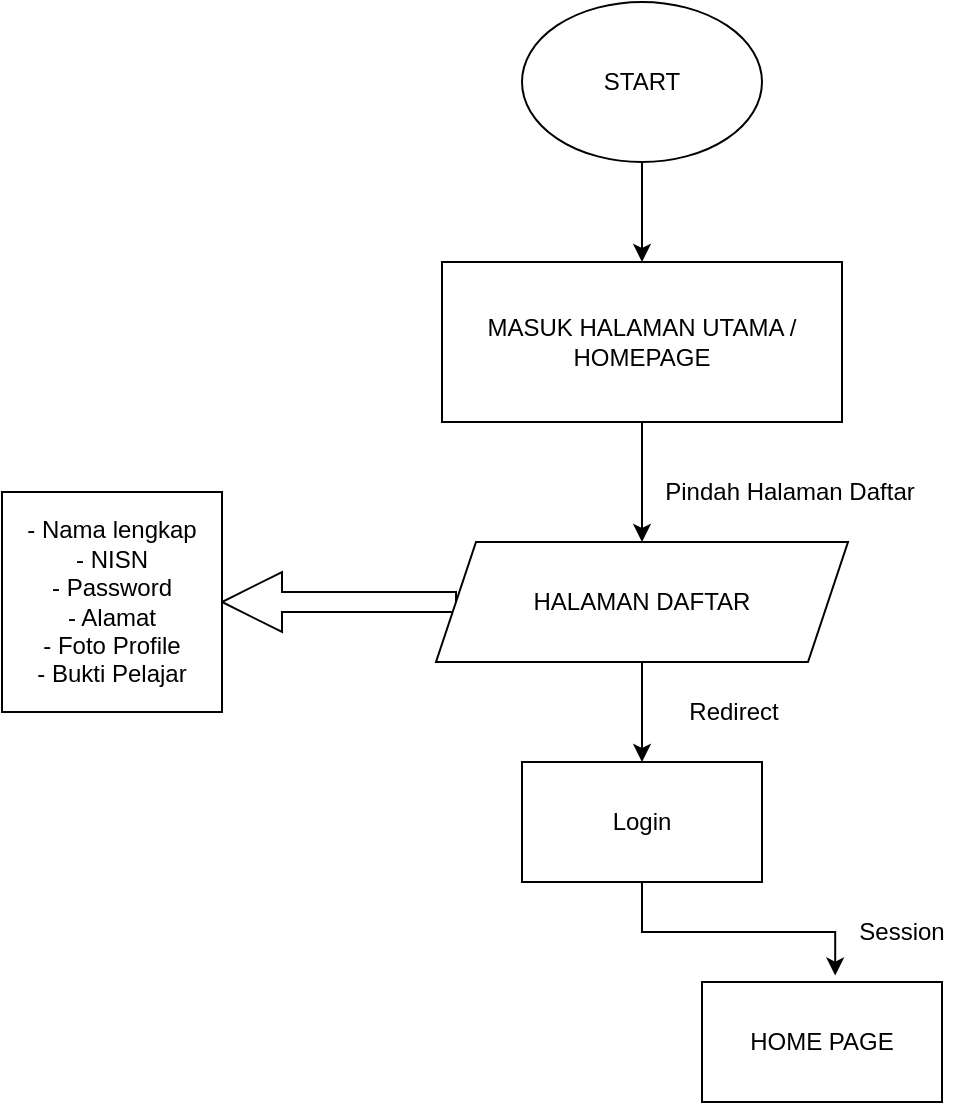 <mxfile version="21.5.0" type="github">
  <diagram id="C5RBs43oDa-KdzZeNtuy" name="Page-1">
    <mxGraphModel dx="863" dy="518" grid="1" gridSize="10" guides="1" tooltips="1" connect="1" arrows="1" fold="1" page="1" pageScale="1" pageWidth="827" pageHeight="1169" math="0" shadow="0">
      <root>
        <mxCell id="WIyWlLk6GJQsqaUBKTNV-0" />
        <mxCell id="WIyWlLk6GJQsqaUBKTNV-1" parent="WIyWlLk6GJQsqaUBKTNV-0" />
        <mxCell id="nwlbYqyP9cH8zgVXEboy-3" style="rounded=0;orthogonalLoop=1;jettySize=auto;html=1;exitX=0.5;exitY=1;exitDx=0;exitDy=0;entryX=0.5;entryY=0;entryDx=0;entryDy=0;" edge="1" parent="WIyWlLk6GJQsqaUBKTNV-1" source="nwlbYqyP9cH8zgVXEboy-0" target="nwlbYqyP9cH8zgVXEboy-1">
          <mxGeometry relative="1" as="geometry" />
        </mxCell>
        <mxCell id="nwlbYqyP9cH8zgVXEboy-0" value="START" style="ellipse;whiteSpace=wrap;html=1;" vertex="1" parent="WIyWlLk6GJQsqaUBKTNV-1">
          <mxGeometry x="350" y="220" width="120" height="80" as="geometry" />
        </mxCell>
        <mxCell id="nwlbYqyP9cH8zgVXEboy-4" style="rounded=0;orthogonalLoop=1;jettySize=auto;html=1;exitX=0.5;exitY=1;exitDx=0;exitDy=0;entryX=0.5;entryY=0;entryDx=0;entryDy=0;" edge="1" parent="WIyWlLk6GJQsqaUBKTNV-1" source="nwlbYqyP9cH8zgVXEboy-1" target="nwlbYqyP9cH8zgVXEboy-2">
          <mxGeometry relative="1" as="geometry" />
        </mxCell>
        <mxCell id="nwlbYqyP9cH8zgVXEboy-1" value="MASUK HALAMAN UTAMA / HOMEPAGE" style="rounded=0;whiteSpace=wrap;html=1;" vertex="1" parent="WIyWlLk6GJQsqaUBKTNV-1">
          <mxGeometry x="310" y="350" width="200" height="80" as="geometry" />
        </mxCell>
        <mxCell id="nwlbYqyP9cH8zgVXEboy-7" style="edgeStyle=orthogonalEdgeStyle;rounded=0;orthogonalLoop=1;jettySize=auto;html=1;exitX=0.5;exitY=1;exitDx=0;exitDy=0;entryX=0.5;entryY=0;entryDx=0;entryDy=0;" edge="1" parent="WIyWlLk6GJQsqaUBKTNV-1" source="nwlbYqyP9cH8zgVXEboy-2" target="nwlbYqyP9cH8zgVXEboy-6">
          <mxGeometry relative="1" as="geometry" />
        </mxCell>
        <mxCell id="nwlbYqyP9cH8zgVXEboy-10" style="edgeStyle=orthogonalEdgeStyle;rounded=0;orthogonalLoop=1;jettySize=auto;html=1;exitX=0;exitY=0.5;exitDx=0;exitDy=0;shape=arrow;" edge="1" parent="WIyWlLk6GJQsqaUBKTNV-1" source="nwlbYqyP9cH8zgVXEboy-2" target="nwlbYqyP9cH8zgVXEboy-9">
          <mxGeometry relative="1" as="geometry" />
        </mxCell>
        <mxCell id="nwlbYqyP9cH8zgVXEboy-2" value="HALAMAN DAFTAR" style="shape=parallelogram;perimeter=parallelogramPerimeter;whiteSpace=wrap;html=1;fixedSize=1;" vertex="1" parent="WIyWlLk6GJQsqaUBKTNV-1">
          <mxGeometry x="307" y="490" width="206" height="60" as="geometry" />
        </mxCell>
        <mxCell id="nwlbYqyP9cH8zgVXEboy-5" value="Pindah Halaman Daftar" style="text;html=1;strokeColor=none;fillColor=none;align=center;verticalAlign=middle;whiteSpace=wrap;rounded=0;" vertex="1" parent="WIyWlLk6GJQsqaUBKTNV-1">
          <mxGeometry x="414" y="450" width="140" height="30" as="geometry" />
        </mxCell>
        <mxCell id="nwlbYqyP9cH8zgVXEboy-12" style="edgeStyle=orthogonalEdgeStyle;rounded=0;orthogonalLoop=1;jettySize=auto;html=1;exitX=0.5;exitY=1;exitDx=0;exitDy=0;entryX=0.555;entryY=-0.054;entryDx=0;entryDy=0;entryPerimeter=0;" edge="1" parent="WIyWlLk6GJQsqaUBKTNV-1" source="nwlbYqyP9cH8zgVXEboy-6" target="nwlbYqyP9cH8zgVXEboy-11">
          <mxGeometry relative="1" as="geometry" />
        </mxCell>
        <mxCell id="nwlbYqyP9cH8zgVXEboy-6" value="Login" style="rounded=0;whiteSpace=wrap;html=1;" vertex="1" parent="WIyWlLk6GJQsqaUBKTNV-1">
          <mxGeometry x="350" y="600" width="120" height="60" as="geometry" />
        </mxCell>
        <mxCell id="nwlbYqyP9cH8zgVXEboy-8" value="Redirect" style="text;html=1;strokeColor=none;fillColor=none;align=center;verticalAlign=middle;whiteSpace=wrap;rounded=0;" vertex="1" parent="WIyWlLk6GJQsqaUBKTNV-1">
          <mxGeometry x="414" y="564.5" width="84" height="20" as="geometry" />
        </mxCell>
        <mxCell id="nwlbYqyP9cH8zgVXEboy-9" value="- Nama lengkap&lt;br&gt;- NISN&lt;br&gt;- Password&lt;br&gt;- Alamat&lt;br&gt;- Foto Profile&lt;br&gt;- Bukti Pelajar" style="whiteSpace=wrap;html=1;aspect=fixed;" vertex="1" parent="WIyWlLk6GJQsqaUBKTNV-1">
          <mxGeometry x="90" y="465" width="110" height="110" as="geometry" />
        </mxCell>
        <mxCell id="nwlbYqyP9cH8zgVXEboy-11" value="HOME PAGE" style="rounded=0;whiteSpace=wrap;html=1;" vertex="1" parent="WIyWlLk6GJQsqaUBKTNV-1">
          <mxGeometry x="440" y="710" width="120" height="60" as="geometry" />
        </mxCell>
        <mxCell id="nwlbYqyP9cH8zgVXEboy-13" value="Session" style="text;html=1;strokeColor=none;fillColor=none;align=center;verticalAlign=middle;whiteSpace=wrap;rounded=0;" vertex="1" parent="WIyWlLk6GJQsqaUBKTNV-1">
          <mxGeometry x="510" y="670" width="60" height="30" as="geometry" />
        </mxCell>
      </root>
    </mxGraphModel>
  </diagram>
</mxfile>
